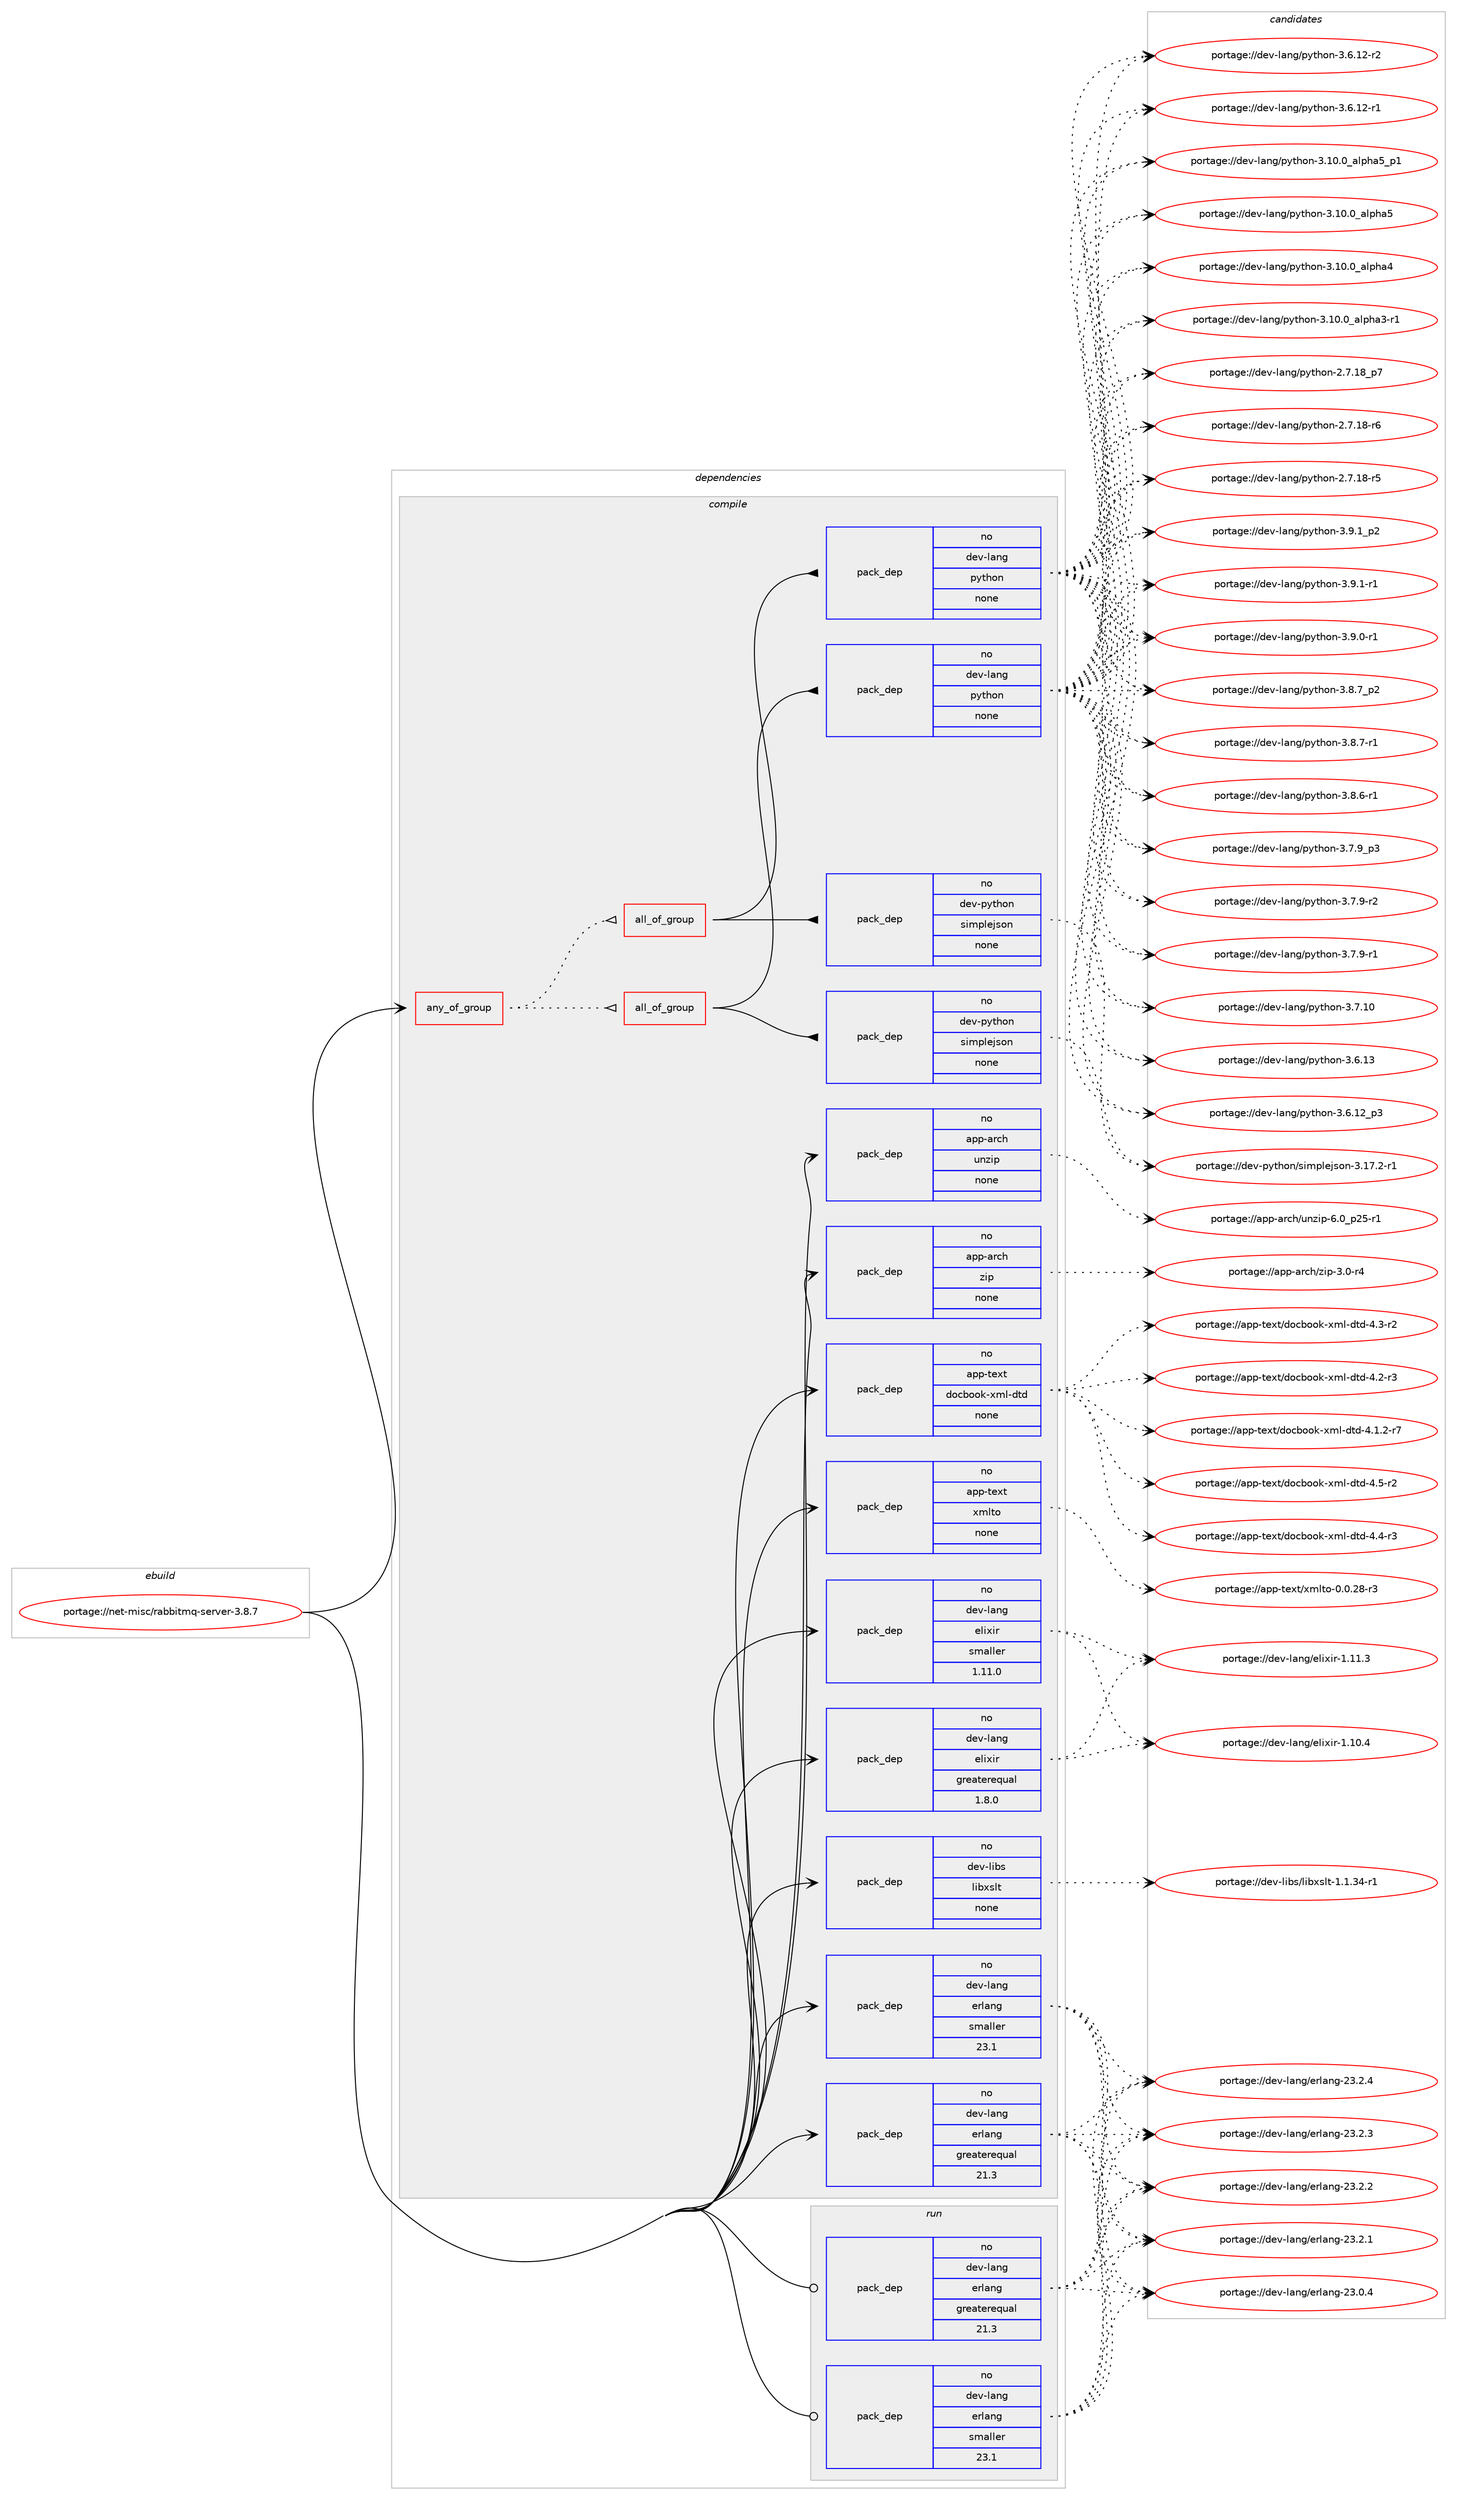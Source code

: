 digraph prolog {

# *************
# Graph options
# *************

newrank=true;
concentrate=true;
compound=true;
graph [rankdir=LR,fontname=Helvetica,fontsize=10,ranksep=1.5];#, ranksep=2.5, nodesep=0.2];
edge  [arrowhead=vee];
node  [fontname=Helvetica,fontsize=10];

# **********
# The ebuild
# **********

subgraph cluster_leftcol {
color=gray;
rank=same;
label=<<i>ebuild</i>>;
id [label="portage://net-misc/rabbitmq-server-3.8.7", color=red, width=4, href="../net-misc/rabbitmq-server-3.8.7.svg"];
}

# ****************
# The dependencies
# ****************

subgraph cluster_midcol {
color=gray;
label=<<i>dependencies</i>>;
subgraph cluster_compile {
fillcolor="#eeeeee";
style=filled;
label=<<i>compile</i>>;
subgraph any104 {
dependency11931 [label=<<TABLE BORDER="0" CELLBORDER="1" CELLSPACING="0" CELLPADDING="4"><TR><TD CELLPADDING="10">any_of_group</TD></TR></TABLE>>, shape=none, color=red];subgraph all12 {
dependency11932 [label=<<TABLE BORDER="0" CELLBORDER="1" CELLSPACING="0" CELLPADDING="4"><TR><TD CELLPADDING="10">all_of_group</TD></TR></TABLE>>, shape=none, color=red];subgraph pack8392 {
dependency11933 [label=<<TABLE BORDER="0" CELLBORDER="1" CELLSPACING="0" CELLPADDING="4" WIDTH="220"><TR><TD ROWSPAN="6" CELLPADDING="30">pack_dep</TD></TR><TR><TD WIDTH="110">no</TD></TR><TR><TD>dev-lang</TD></TR><TR><TD>python</TD></TR><TR><TD>none</TD></TR><TR><TD></TD></TR></TABLE>>, shape=none, color=blue];
}
dependency11932:e -> dependency11933:w [weight=20,style="solid",arrowhead="inv"];
subgraph pack8393 {
dependency11934 [label=<<TABLE BORDER="0" CELLBORDER="1" CELLSPACING="0" CELLPADDING="4" WIDTH="220"><TR><TD ROWSPAN="6" CELLPADDING="30">pack_dep</TD></TR><TR><TD WIDTH="110">no</TD></TR><TR><TD>dev-python</TD></TR><TR><TD>simplejson</TD></TR><TR><TD>none</TD></TR><TR><TD></TD></TR></TABLE>>, shape=none, color=blue];
}
dependency11932:e -> dependency11934:w [weight=20,style="solid",arrowhead="inv"];
}
dependency11931:e -> dependency11932:w [weight=20,style="dotted",arrowhead="oinv"];
subgraph all13 {
dependency11935 [label=<<TABLE BORDER="0" CELLBORDER="1" CELLSPACING="0" CELLPADDING="4"><TR><TD CELLPADDING="10">all_of_group</TD></TR></TABLE>>, shape=none, color=red];subgraph pack8394 {
dependency11936 [label=<<TABLE BORDER="0" CELLBORDER="1" CELLSPACING="0" CELLPADDING="4" WIDTH="220"><TR><TD ROWSPAN="6" CELLPADDING="30">pack_dep</TD></TR><TR><TD WIDTH="110">no</TD></TR><TR><TD>dev-lang</TD></TR><TR><TD>python</TD></TR><TR><TD>none</TD></TR><TR><TD></TD></TR></TABLE>>, shape=none, color=blue];
}
dependency11935:e -> dependency11936:w [weight=20,style="solid",arrowhead="inv"];
subgraph pack8395 {
dependency11937 [label=<<TABLE BORDER="0" CELLBORDER="1" CELLSPACING="0" CELLPADDING="4" WIDTH="220"><TR><TD ROWSPAN="6" CELLPADDING="30">pack_dep</TD></TR><TR><TD WIDTH="110">no</TD></TR><TR><TD>dev-python</TD></TR><TR><TD>simplejson</TD></TR><TR><TD>none</TD></TR><TR><TD></TD></TR></TABLE>>, shape=none, color=blue];
}
dependency11935:e -> dependency11937:w [weight=20,style="solid",arrowhead="inv"];
}
dependency11931:e -> dependency11935:w [weight=20,style="dotted",arrowhead="oinv"];
}
id:e -> dependency11931:w [weight=20,style="solid",arrowhead="vee"];
subgraph pack8396 {
dependency11938 [label=<<TABLE BORDER="0" CELLBORDER="1" CELLSPACING="0" CELLPADDING="4" WIDTH="220"><TR><TD ROWSPAN="6" CELLPADDING="30">pack_dep</TD></TR><TR><TD WIDTH="110">no</TD></TR><TR><TD>app-arch</TD></TR><TR><TD>unzip</TD></TR><TR><TD>none</TD></TR><TR><TD></TD></TR></TABLE>>, shape=none, color=blue];
}
id:e -> dependency11938:w [weight=20,style="solid",arrowhead="vee"];
subgraph pack8397 {
dependency11939 [label=<<TABLE BORDER="0" CELLBORDER="1" CELLSPACING="0" CELLPADDING="4" WIDTH="220"><TR><TD ROWSPAN="6" CELLPADDING="30">pack_dep</TD></TR><TR><TD WIDTH="110">no</TD></TR><TR><TD>app-arch</TD></TR><TR><TD>zip</TD></TR><TR><TD>none</TD></TR><TR><TD></TD></TR></TABLE>>, shape=none, color=blue];
}
id:e -> dependency11939:w [weight=20,style="solid",arrowhead="vee"];
subgraph pack8398 {
dependency11940 [label=<<TABLE BORDER="0" CELLBORDER="1" CELLSPACING="0" CELLPADDING="4" WIDTH="220"><TR><TD ROWSPAN="6" CELLPADDING="30">pack_dep</TD></TR><TR><TD WIDTH="110">no</TD></TR><TR><TD>app-text</TD></TR><TR><TD>docbook-xml-dtd</TD></TR><TR><TD>none</TD></TR><TR><TD></TD></TR></TABLE>>, shape=none, color=blue];
}
id:e -> dependency11940:w [weight=20,style="solid",arrowhead="vee"];
subgraph pack8399 {
dependency11941 [label=<<TABLE BORDER="0" CELLBORDER="1" CELLSPACING="0" CELLPADDING="4" WIDTH="220"><TR><TD ROWSPAN="6" CELLPADDING="30">pack_dep</TD></TR><TR><TD WIDTH="110">no</TD></TR><TR><TD>app-text</TD></TR><TR><TD>xmlto</TD></TR><TR><TD>none</TD></TR><TR><TD></TD></TR></TABLE>>, shape=none, color=blue];
}
id:e -> dependency11941:w [weight=20,style="solid",arrowhead="vee"];
subgraph pack8400 {
dependency11942 [label=<<TABLE BORDER="0" CELLBORDER="1" CELLSPACING="0" CELLPADDING="4" WIDTH="220"><TR><TD ROWSPAN="6" CELLPADDING="30">pack_dep</TD></TR><TR><TD WIDTH="110">no</TD></TR><TR><TD>dev-lang</TD></TR><TR><TD>elixir</TD></TR><TR><TD>greaterequal</TD></TR><TR><TD>1.8.0</TD></TR></TABLE>>, shape=none, color=blue];
}
id:e -> dependency11942:w [weight=20,style="solid",arrowhead="vee"];
subgraph pack8401 {
dependency11943 [label=<<TABLE BORDER="0" CELLBORDER="1" CELLSPACING="0" CELLPADDING="4" WIDTH="220"><TR><TD ROWSPAN="6" CELLPADDING="30">pack_dep</TD></TR><TR><TD WIDTH="110">no</TD></TR><TR><TD>dev-lang</TD></TR><TR><TD>elixir</TD></TR><TR><TD>smaller</TD></TR><TR><TD>1.11.0</TD></TR></TABLE>>, shape=none, color=blue];
}
id:e -> dependency11943:w [weight=20,style="solid",arrowhead="vee"];
subgraph pack8402 {
dependency11944 [label=<<TABLE BORDER="0" CELLBORDER="1" CELLSPACING="0" CELLPADDING="4" WIDTH="220"><TR><TD ROWSPAN="6" CELLPADDING="30">pack_dep</TD></TR><TR><TD WIDTH="110">no</TD></TR><TR><TD>dev-lang</TD></TR><TR><TD>erlang</TD></TR><TR><TD>greaterequal</TD></TR><TR><TD>21.3</TD></TR></TABLE>>, shape=none, color=blue];
}
id:e -> dependency11944:w [weight=20,style="solid",arrowhead="vee"];
subgraph pack8403 {
dependency11945 [label=<<TABLE BORDER="0" CELLBORDER="1" CELLSPACING="0" CELLPADDING="4" WIDTH="220"><TR><TD ROWSPAN="6" CELLPADDING="30">pack_dep</TD></TR><TR><TD WIDTH="110">no</TD></TR><TR><TD>dev-lang</TD></TR><TR><TD>erlang</TD></TR><TR><TD>smaller</TD></TR><TR><TD>23.1</TD></TR></TABLE>>, shape=none, color=blue];
}
id:e -> dependency11945:w [weight=20,style="solid",arrowhead="vee"];
subgraph pack8404 {
dependency11946 [label=<<TABLE BORDER="0" CELLBORDER="1" CELLSPACING="0" CELLPADDING="4" WIDTH="220"><TR><TD ROWSPAN="6" CELLPADDING="30">pack_dep</TD></TR><TR><TD WIDTH="110">no</TD></TR><TR><TD>dev-libs</TD></TR><TR><TD>libxslt</TD></TR><TR><TD>none</TD></TR><TR><TD></TD></TR></TABLE>>, shape=none, color=blue];
}
id:e -> dependency11946:w [weight=20,style="solid",arrowhead="vee"];
}
subgraph cluster_compileandrun {
fillcolor="#eeeeee";
style=filled;
label=<<i>compile and run</i>>;
}
subgraph cluster_run {
fillcolor="#eeeeee";
style=filled;
label=<<i>run</i>>;
subgraph pack8405 {
dependency11947 [label=<<TABLE BORDER="0" CELLBORDER="1" CELLSPACING="0" CELLPADDING="4" WIDTH="220"><TR><TD ROWSPAN="6" CELLPADDING="30">pack_dep</TD></TR><TR><TD WIDTH="110">no</TD></TR><TR><TD>dev-lang</TD></TR><TR><TD>erlang</TD></TR><TR><TD>greaterequal</TD></TR><TR><TD>21.3</TD></TR></TABLE>>, shape=none, color=blue];
}
id:e -> dependency11947:w [weight=20,style="solid",arrowhead="odot"];
subgraph pack8406 {
dependency11948 [label=<<TABLE BORDER="0" CELLBORDER="1" CELLSPACING="0" CELLPADDING="4" WIDTH="220"><TR><TD ROWSPAN="6" CELLPADDING="30">pack_dep</TD></TR><TR><TD WIDTH="110">no</TD></TR><TR><TD>dev-lang</TD></TR><TR><TD>erlang</TD></TR><TR><TD>smaller</TD></TR><TR><TD>23.1</TD></TR></TABLE>>, shape=none, color=blue];
}
id:e -> dependency11948:w [weight=20,style="solid",arrowhead="odot"];
}
}

# **************
# The candidates
# **************

subgraph cluster_choices {
rank=same;
color=gray;
label=<<i>candidates</i>>;

subgraph choice8392 {
color=black;
nodesep=1;
choice1001011184510897110103471121211161041111104551465746499511250 [label="portage://dev-lang/python-3.9.1_p2", color=red, width=4,href="../dev-lang/python-3.9.1_p2.svg"];
choice1001011184510897110103471121211161041111104551465746494511449 [label="portage://dev-lang/python-3.9.1-r1", color=red, width=4,href="../dev-lang/python-3.9.1-r1.svg"];
choice1001011184510897110103471121211161041111104551465746484511449 [label="portage://dev-lang/python-3.9.0-r1", color=red, width=4,href="../dev-lang/python-3.9.0-r1.svg"];
choice1001011184510897110103471121211161041111104551465646559511250 [label="portage://dev-lang/python-3.8.7_p2", color=red, width=4,href="../dev-lang/python-3.8.7_p2.svg"];
choice1001011184510897110103471121211161041111104551465646554511449 [label="portage://dev-lang/python-3.8.7-r1", color=red, width=4,href="../dev-lang/python-3.8.7-r1.svg"];
choice1001011184510897110103471121211161041111104551465646544511449 [label="portage://dev-lang/python-3.8.6-r1", color=red, width=4,href="../dev-lang/python-3.8.6-r1.svg"];
choice1001011184510897110103471121211161041111104551465546579511251 [label="portage://dev-lang/python-3.7.9_p3", color=red, width=4,href="../dev-lang/python-3.7.9_p3.svg"];
choice1001011184510897110103471121211161041111104551465546574511450 [label="portage://dev-lang/python-3.7.9-r2", color=red, width=4,href="../dev-lang/python-3.7.9-r2.svg"];
choice1001011184510897110103471121211161041111104551465546574511449 [label="portage://dev-lang/python-3.7.9-r1", color=red, width=4,href="../dev-lang/python-3.7.9-r1.svg"];
choice10010111845108971101034711212111610411111045514655464948 [label="portage://dev-lang/python-3.7.10", color=red, width=4,href="../dev-lang/python-3.7.10.svg"];
choice10010111845108971101034711212111610411111045514654464951 [label="portage://dev-lang/python-3.6.13", color=red, width=4,href="../dev-lang/python-3.6.13.svg"];
choice100101118451089711010347112121116104111110455146544649509511251 [label="portage://dev-lang/python-3.6.12_p3", color=red, width=4,href="../dev-lang/python-3.6.12_p3.svg"];
choice100101118451089711010347112121116104111110455146544649504511450 [label="portage://dev-lang/python-3.6.12-r2", color=red, width=4,href="../dev-lang/python-3.6.12-r2.svg"];
choice100101118451089711010347112121116104111110455146544649504511449 [label="portage://dev-lang/python-3.6.12-r1", color=red, width=4,href="../dev-lang/python-3.6.12-r1.svg"];
choice10010111845108971101034711212111610411111045514649484648959710811210497539511249 [label="portage://dev-lang/python-3.10.0_alpha5_p1", color=red, width=4,href="../dev-lang/python-3.10.0_alpha5_p1.svg"];
choice1001011184510897110103471121211161041111104551464948464895971081121049753 [label="portage://dev-lang/python-3.10.0_alpha5", color=red, width=4,href="../dev-lang/python-3.10.0_alpha5.svg"];
choice1001011184510897110103471121211161041111104551464948464895971081121049752 [label="portage://dev-lang/python-3.10.0_alpha4", color=red, width=4,href="../dev-lang/python-3.10.0_alpha4.svg"];
choice10010111845108971101034711212111610411111045514649484648959710811210497514511449 [label="portage://dev-lang/python-3.10.0_alpha3-r1", color=red, width=4,href="../dev-lang/python-3.10.0_alpha3-r1.svg"];
choice100101118451089711010347112121116104111110455046554649569511255 [label="portage://dev-lang/python-2.7.18_p7", color=red, width=4,href="../dev-lang/python-2.7.18_p7.svg"];
choice100101118451089711010347112121116104111110455046554649564511454 [label="portage://dev-lang/python-2.7.18-r6", color=red, width=4,href="../dev-lang/python-2.7.18-r6.svg"];
choice100101118451089711010347112121116104111110455046554649564511453 [label="portage://dev-lang/python-2.7.18-r5", color=red, width=4,href="../dev-lang/python-2.7.18-r5.svg"];
dependency11933:e -> choice1001011184510897110103471121211161041111104551465746499511250:w [style=dotted,weight="100"];
dependency11933:e -> choice1001011184510897110103471121211161041111104551465746494511449:w [style=dotted,weight="100"];
dependency11933:e -> choice1001011184510897110103471121211161041111104551465746484511449:w [style=dotted,weight="100"];
dependency11933:e -> choice1001011184510897110103471121211161041111104551465646559511250:w [style=dotted,weight="100"];
dependency11933:e -> choice1001011184510897110103471121211161041111104551465646554511449:w [style=dotted,weight="100"];
dependency11933:e -> choice1001011184510897110103471121211161041111104551465646544511449:w [style=dotted,weight="100"];
dependency11933:e -> choice1001011184510897110103471121211161041111104551465546579511251:w [style=dotted,weight="100"];
dependency11933:e -> choice1001011184510897110103471121211161041111104551465546574511450:w [style=dotted,weight="100"];
dependency11933:e -> choice1001011184510897110103471121211161041111104551465546574511449:w [style=dotted,weight="100"];
dependency11933:e -> choice10010111845108971101034711212111610411111045514655464948:w [style=dotted,weight="100"];
dependency11933:e -> choice10010111845108971101034711212111610411111045514654464951:w [style=dotted,weight="100"];
dependency11933:e -> choice100101118451089711010347112121116104111110455146544649509511251:w [style=dotted,weight="100"];
dependency11933:e -> choice100101118451089711010347112121116104111110455146544649504511450:w [style=dotted,weight="100"];
dependency11933:e -> choice100101118451089711010347112121116104111110455146544649504511449:w [style=dotted,weight="100"];
dependency11933:e -> choice10010111845108971101034711212111610411111045514649484648959710811210497539511249:w [style=dotted,weight="100"];
dependency11933:e -> choice1001011184510897110103471121211161041111104551464948464895971081121049753:w [style=dotted,weight="100"];
dependency11933:e -> choice1001011184510897110103471121211161041111104551464948464895971081121049752:w [style=dotted,weight="100"];
dependency11933:e -> choice10010111845108971101034711212111610411111045514649484648959710811210497514511449:w [style=dotted,weight="100"];
dependency11933:e -> choice100101118451089711010347112121116104111110455046554649569511255:w [style=dotted,weight="100"];
dependency11933:e -> choice100101118451089711010347112121116104111110455046554649564511454:w [style=dotted,weight="100"];
dependency11933:e -> choice100101118451089711010347112121116104111110455046554649564511453:w [style=dotted,weight="100"];
}
subgraph choice8393 {
color=black;
nodesep=1;
choice1001011184511212111610411111047115105109112108101106115111110455146495546504511449 [label="portage://dev-python/simplejson-3.17.2-r1", color=red, width=4,href="../dev-python/simplejson-3.17.2-r1.svg"];
dependency11934:e -> choice1001011184511212111610411111047115105109112108101106115111110455146495546504511449:w [style=dotted,weight="100"];
}
subgraph choice8394 {
color=black;
nodesep=1;
choice1001011184510897110103471121211161041111104551465746499511250 [label="portage://dev-lang/python-3.9.1_p2", color=red, width=4,href="../dev-lang/python-3.9.1_p2.svg"];
choice1001011184510897110103471121211161041111104551465746494511449 [label="portage://dev-lang/python-3.9.1-r1", color=red, width=4,href="../dev-lang/python-3.9.1-r1.svg"];
choice1001011184510897110103471121211161041111104551465746484511449 [label="portage://dev-lang/python-3.9.0-r1", color=red, width=4,href="../dev-lang/python-3.9.0-r1.svg"];
choice1001011184510897110103471121211161041111104551465646559511250 [label="portage://dev-lang/python-3.8.7_p2", color=red, width=4,href="../dev-lang/python-3.8.7_p2.svg"];
choice1001011184510897110103471121211161041111104551465646554511449 [label="portage://dev-lang/python-3.8.7-r1", color=red, width=4,href="../dev-lang/python-3.8.7-r1.svg"];
choice1001011184510897110103471121211161041111104551465646544511449 [label="portage://dev-lang/python-3.8.6-r1", color=red, width=4,href="../dev-lang/python-3.8.6-r1.svg"];
choice1001011184510897110103471121211161041111104551465546579511251 [label="portage://dev-lang/python-3.7.9_p3", color=red, width=4,href="../dev-lang/python-3.7.9_p3.svg"];
choice1001011184510897110103471121211161041111104551465546574511450 [label="portage://dev-lang/python-3.7.9-r2", color=red, width=4,href="../dev-lang/python-3.7.9-r2.svg"];
choice1001011184510897110103471121211161041111104551465546574511449 [label="portage://dev-lang/python-3.7.9-r1", color=red, width=4,href="../dev-lang/python-3.7.9-r1.svg"];
choice10010111845108971101034711212111610411111045514655464948 [label="portage://dev-lang/python-3.7.10", color=red, width=4,href="../dev-lang/python-3.7.10.svg"];
choice10010111845108971101034711212111610411111045514654464951 [label="portage://dev-lang/python-3.6.13", color=red, width=4,href="../dev-lang/python-3.6.13.svg"];
choice100101118451089711010347112121116104111110455146544649509511251 [label="portage://dev-lang/python-3.6.12_p3", color=red, width=4,href="../dev-lang/python-3.6.12_p3.svg"];
choice100101118451089711010347112121116104111110455146544649504511450 [label="portage://dev-lang/python-3.6.12-r2", color=red, width=4,href="../dev-lang/python-3.6.12-r2.svg"];
choice100101118451089711010347112121116104111110455146544649504511449 [label="portage://dev-lang/python-3.6.12-r1", color=red, width=4,href="../dev-lang/python-3.6.12-r1.svg"];
choice10010111845108971101034711212111610411111045514649484648959710811210497539511249 [label="portage://dev-lang/python-3.10.0_alpha5_p1", color=red, width=4,href="../dev-lang/python-3.10.0_alpha5_p1.svg"];
choice1001011184510897110103471121211161041111104551464948464895971081121049753 [label="portage://dev-lang/python-3.10.0_alpha5", color=red, width=4,href="../dev-lang/python-3.10.0_alpha5.svg"];
choice1001011184510897110103471121211161041111104551464948464895971081121049752 [label="portage://dev-lang/python-3.10.0_alpha4", color=red, width=4,href="../dev-lang/python-3.10.0_alpha4.svg"];
choice10010111845108971101034711212111610411111045514649484648959710811210497514511449 [label="portage://dev-lang/python-3.10.0_alpha3-r1", color=red, width=4,href="../dev-lang/python-3.10.0_alpha3-r1.svg"];
choice100101118451089711010347112121116104111110455046554649569511255 [label="portage://dev-lang/python-2.7.18_p7", color=red, width=4,href="../dev-lang/python-2.7.18_p7.svg"];
choice100101118451089711010347112121116104111110455046554649564511454 [label="portage://dev-lang/python-2.7.18-r6", color=red, width=4,href="../dev-lang/python-2.7.18-r6.svg"];
choice100101118451089711010347112121116104111110455046554649564511453 [label="portage://dev-lang/python-2.7.18-r5", color=red, width=4,href="../dev-lang/python-2.7.18-r5.svg"];
dependency11936:e -> choice1001011184510897110103471121211161041111104551465746499511250:w [style=dotted,weight="100"];
dependency11936:e -> choice1001011184510897110103471121211161041111104551465746494511449:w [style=dotted,weight="100"];
dependency11936:e -> choice1001011184510897110103471121211161041111104551465746484511449:w [style=dotted,weight="100"];
dependency11936:e -> choice1001011184510897110103471121211161041111104551465646559511250:w [style=dotted,weight="100"];
dependency11936:e -> choice1001011184510897110103471121211161041111104551465646554511449:w [style=dotted,weight="100"];
dependency11936:e -> choice1001011184510897110103471121211161041111104551465646544511449:w [style=dotted,weight="100"];
dependency11936:e -> choice1001011184510897110103471121211161041111104551465546579511251:w [style=dotted,weight="100"];
dependency11936:e -> choice1001011184510897110103471121211161041111104551465546574511450:w [style=dotted,weight="100"];
dependency11936:e -> choice1001011184510897110103471121211161041111104551465546574511449:w [style=dotted,weight="100"];
dependency11936:e -> choice10010111845108971101034711212111610411111045514655464948:w [style=dotted,weight="100"];
dependency11936:e -> choice10010111845108971101034711212111610411111045514654464951:w [style=dotted,weight="100"];
dependency11936:e -> choice100101118451089711010347112121116104111110455146544649509511251:w [style=dotted,weight="100"];
dependency11936:e -> choice100101118451089711010347112121116104111110455146544649504511450:w [style=dotted,weight="100"];
dependency11936:e -> choice100101118451089711010347112121116104111110455146544649504511449:w [style=dotted,weight="100"];
dependency11936:e -> choice10010111845108971101034711212111610411111045514649484648959710811210497539511249:w [style=dotted,weight="100"];
dependency11936:e -> choice1001011184510897110103471121211161041111104551464948464895971081121049753:w [style=dotted,weight="100"];
dependency11936:e -> choice1001011184510897110103471121211161041111104551464948464895971081121049752:w [style=dotted,weight="100"];
dependency11936:e -> choice10010111845108971101034711212111610411111045514649484648959710811210497514511449:w [style=dotted,weight="100"];
dependency11936:e -> choice100101118451089711010347112121116104111110455046554649569511255:w [style=dotted,weight="100"];
dependency11936:e -> choice100101118451089711010347112121116104111110455046554649564511454:w [style=dotted,weight="100"];
dependency11936:e -> choice100101118451089711010347112121116104111110455046554649564511453:w [style=dotted,weight="100"];
}
subgraph choice8395 {
color=black;
nodesep=1;
choice1001011184511212111610411111047115105109112108101106115111110455146495546504511449 [label="portage://dev-python/simplejson-3.17.2-r1", color=red, width=4,href="../dev-python/simplejson-3.17.2-r1.svg"];
dependency11937:e -> choice1001011184511212111610411111047115105109112108101106115111110455146495546504511449:w [style=dotted,weight="100"];
}
subgraph choice8396 {
color=black;
nodesep=1;
choice9711211245971149910447117110122105112455446489511250534511449 [label="portage://app-arch/unzip-6.0_p25-r1", color=red, width=4,href="../app-arch/unzip-6.0_p25-r1.svg"];
dependency11938:e -> choice9711211245971149910447117110122105112455446489511250534511449:w [style=dotted,weight="100"];
}
subgraph choice8397 {
color=black;
nodesep=1;
choice9711211245971149910447122105112455146484511452 [label="portage://app-arch/zip-3.0-r4", color=red, width=4,href="../app-arch/zip-3.0-r4.svg"];
dependency11939:e -> choice9711211245971149910447122105112455146484511452:w [style=dotted,weight="100"];
}
subgraph choice8398 {
color=black;
nodesep=1;
choice97112112451161011201164710011199981111111074512010910845100116100455246534511450 [label="portage://app-text/docbook-xml-dtd-4.5-r2", color=red, width=4,href="../app-text/docbook-xml-dtd-4.5-r2.svg"];
choice97112112451161011201164710011199981111111074512010910845100116100455246524511451 [label="portage://app-text/docbook-xml-dtd-4.4-r3", color=red, width=4,href="../app-text/docbook-xml-dtd-4.4-r3.svg"];
choice97112112451161011201164710011199981111111074512010910845100116100455246514511450 [label="portage://app-text/docbook-xml-dtd-4.3-r2", color=red, width=4,href="../app-text/docbook-xml-dtd-4.3-r2.svg"];
choice97112112451161011201164710011199981111111074512010910845100116100455246504511451 [label="portage://app-text/docbook-xml-dtd-4.2-r3", color=red, width=4,href="../app-text/docbook-xml-dtd-4.2-r3.svg"];
choice971121124511610112011647100111999811111110745120109108451001161004552464946504511455 [label="portage://app-text/docbook-xml-dtd-4.1.2-r7", color=red, width=4,href="../app-text/docbook-xml-dtd-4.1.2-r7.svg"];
dependency11940:e -> choice97112112451161011201164710011199981111111074512010910845100116100455246534511450:w [style=dotted,weight="100"];
dependency11940:e -> choice97112112451161011201164710011199981111111074512010910845100116100455246524511451:w [style=dotted,weight="100"];
dependency11940:e -> choice97112112451161011201164710011199981111111074512010910845100116100455246514511450:w [style=dotted,weight="100"];
dependency11940:e -> choice97112112451161011201164710011199981111111074512010910845100116100455246504511451:w [style=dotted,weight="100"];
dependency11940:e -> choice971121124511610112011647100111999811111110745120109108451001161004552464946504511455:w [style=dotted,weight="100"];
}
subgraph choice8399 {
color=black;
nodesep=1;
choice971121124511610112011647120109108116111454846484650564511451 [label="portage://app-text/xmlto-0.0.28-r3", color=red, width=4,href="../app-text/xmlto-0.0.28-r3.svg"];
dependency11941:e -> choice971121124511610112011647120109108116111454846484650564511451:w [style=dotted,weight="100"];
}
subgraph choice8400 {
color=black;
nodesep=1;
choice10010111845108971101034710110810512010511445494649494651 [label="portage://dev-lang/elixir-1.11.3", color=red, width=4,href="../dev-lang/elixir-1.11.3.svg"];
choice10010111845108971101034710110810512010511445494649484652 [label="portage://dev-lang/elixir-1.10.4", color=red, width=4,href="../dev-lang/elixir-1.10.4.svg"];
dependency11942:e -> choice10010111845108971101034710110810512010511445494649494651:w [style=dotted,weight="100"];
dependency11942:e -> choice10010111845108971101034710110810512010511445494649484652:w [style=dotted,weight="100"];
}
subgraph choice8401 {
color=black;
nodesep=1;
choice10010111845108971101034710110810512010511445494649494651 [label="portage://dev-lang/elixir-1.11.3", color=red, width=4,href="../dev-lang/elixir-1.11.3.svg"];
choice10010111845108971101034710110810512010511445494649484652 [label="portage://dev-lang/elixir-1.10.4", color=red, width=4,href="../dev-lang/elixir-1.10.4.svg"];
dependency11943:e -> choice10010111845108971101034710110810512010511445494649494651:w [style=dotted,weight="100"];
dependency11943:e -> choice10010111845108971101034710110810512010511445494649484652:w [style=dotted,weight="100"];
}
subgraph choice8402 {
color=black;
nodesep=1;
choice1001011184510897110103471011141089711010345505146504652 [label="portage://dev-lang/erlang-23.2.4", color=red, width=4,href="../dev-lang/erlang-23.2.4.svg"];
choice1001011184510897110103471011141089711010345505146504651 [label="portage://dev-lang/erlang-23.2.3", color=red, width=4,href="../dev-lang/erlang-23.2.3.svg"];
choice1001011184510897110103471011141089711010345505146504650 [label="portage://dev-lang/erlang-23.2.2", color=red, width=4,href="../dev-lang/erlang-23.2.2.svg"];
choice1001011184510897110103471011141089711010345505146504649 [label="portage://dev-lang/erlang-23.2.1", color=red, width=4,href="../dev-lang/erlang-23.2.1.svg"];
choice1001011184510897110103471011141089711010345505146484652 [label="portage://dev-lang/erlang-23.0.4", color=red, width=4,href="../dev-lang/erlang-23.0.4.svg"];
dependency11944:e -> choice1001011184510897110103471011141089711010345505146504652:w [style=dotted,weight="100"];
dependency11944:e -> choice1001011184510897110103471011141089711010345505146504651:w [style=dotted,weight="100"];
dependency11944:e -> choice1001011184510897110103471011141089711010345505146504650:w [style=dotted,weight="100"];
dependency11944:e -> choice1001011184510897110103471011141089711010345505146504649:w [style=dotted,weight="100"];
dependency11944:e -> choice1001011184510897110103471011141089711010345505146484652:w [style=dotted,weight="100"];
}
subgraph choice8403 {
color=black;
nodesep=1;
choice1001011184510897110103471011141089711010345505146504652 [label="portage://dev-lang/erlang-23.2.4", color=red, width=4,href="../dev-lang/erlang-23.2.4.svg"];
choice1001011184510897110103471011141089711010345505146504651 [label="portage://dev-lang/erlang-23.2.3", color=red, width=4,href="../dev-lang/erlang-23.2.3.svg"];
choice1001011184510897110103471011141089711010345505146504650 [label="portage://dev-lang/erlang-23.2.2", color=red, width=4,href="../dev-lang/erlang-23.2.2.svg"];
choice1001011184510897110103471011141089711010345505146504649 [label="portage://dev-lang/erlang-23.2.1", color=red, width=4,href="../dev-lang/erlang-23.2.1.svg"];
choice1001011184510897110103471011141089711010345505146484652 [label="portage://dev-lang/erlang-23.0.4", color=red, width=4,href="../dev-lang/erlang-23.0.4.svg"];
dependency11945:e -> choice1001011184510897110103471011141089711010345505146504652:w [style=dotted,weight="100"];
dependency11945:e -> choice1001011184510897110103471011141089711010345505146504651:w [style=dotted,weight="100"];
dependency11945:e -> choice1001011184510897110103471011141089711010345505146504650:w [style=dotted,weight="100"];
dependency11945:e -> choice1001011184510897110103471011141089711010345505146504649:w [style=dotted,weight="100"];
dependency11945:e -> choice1001011184510897110103471011141089711010345505146484652:w [style=dotted,weight="100"];
}
subgraph choice8404 {
color=black;
nodesep=1;
choice10010111845108105981154710810598120115108116454946494651524511449 [label="portage://dev-libs/libxslt-1.1.34-r1", color=red, width=4,href="../dev-libs/libxslt-1.1.34-r1.svg"];
dependency11946:e -> choice10010111845108105981154710810598120115108116454946494651524511449:w [style=dotted,weight="100"];
}
subgraph choice8405 {
color=black;
nodesep=1;
choice1001011184510897110103471011141089711010345505146504652 [label="portage://dev-lang/erlang-23.2.4", color=red, width=4,href="../dev-lang/erlang-23.2.4.svg"];
choice1001011184510897110103471011141089711010345505146504651 [label="portage://dev-lang/erlang-23.2.3", color=red, width=4,href="../dev-lang/erlang-23.2.3.svg"];
choice1001011184510897110103471011141089711010345505146504650 [label="portage://dev-lang/erlang-23.2.2", color=red, width=4,href="../dev-lang/erlang-23.2.2.svg"];
choice1001011184510897110103471011141089711010345505146504649 [label="portage://dev-lang/erlang-23.2.1", color=red, width=4,href="../dev-lang/erlang-23.2.1.svg"];
choice1001011184510897110103471011141089711010345505146484652 [label="portage://dev-lang/erlang-23.0.4", color=red, width=4,href="../dev-lang/erlang-23.0.4.svg"];
dependency11947:e -> choice1001011184510897110103471011141089711010345505146504652:w [style=dotted,weight="100"];
dependency11947:e -> choice1001011184510897110103471011141089711010345505146504651:w [style=dotted,weight="100"];
dependency11947:e -> choice1001011184510897110103471011141089711010345505146504650:w [style=dotted,weight="100"];
dependency11947:e -> choice1001011184510897110103471011141089711010345505146504649:w [style=dotted,weight="100"];
dependency11947:e -> choice1001011184510897110103471011141089711010345505146484652:w [style=dotted,weight="100"];
}
subgraph choice8406 {
color=black;
nodesep=1;
choice1001011184510897110103471011141089711010345505146504652 [label="portage://dev-lang/erlang-23.2.4", color=red, width=4,href="../dev-lang/erlang-23.2.4.svg"];
choice1001011184510897110103471011141089711010345505146504651 [label="portage://dev-lang/erlang-23.2.3", color=red, width=4,href="../dev-lang/erlang-23.2.3.svg"];
choice1001011184510897110103471011141089711010345505146504650 [label="portage://dev-lang/erlang-23.2.2", color=red, width=4,href="../dev-lang/erlang-23.2.2.svg"];
choice1001011184510897110103471011141089711010345505146504649 [label="portage://dev-lang/erlang-23.2.1", color=red, width=4,href="../dev-lang/erlang-23.2.1.svg"];
choice1001011184510897110103471011141089711010345505146484652 [label="portage://dev-lang/erlang-23.0.4", color=red, width=4,href="../dev-lang/erlang-23.0.4.svg"];
dependency11948:e -> choice1001011184510897110103471011141089711010345505146504652:w [style=dotted,weight="100"];
dependency11948:e -> choice1001011184510897110103471011141089711010345505146504651:w [style=dotted,weight="100"];
dependency11948:e -> choice1001011184510897110103471011141089711010345505146504650:w [style=dotted,weight="100"];
dependency11948:e -> choice1001011184510897110103471011141089711010345505146504649:w [style=dotted,weight="100"];
dependency11948:e -> choice1001011184510897110103471011141089711010345505146484652:w [style=dotted,weight="100"];
}
}

}
